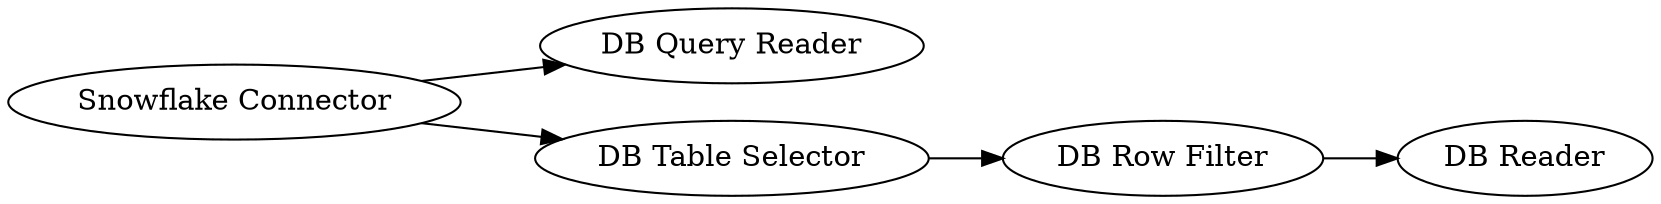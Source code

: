digraph {
	138 -> 142
	143 -> 140
	143 -> 139
	139 -> 138
	139 [label="DB Table Selector"]
	140 [label="DB Query Reader"]
	143 [label="Snowflake Connector"]
	142 [label="DB Reader"]
	138 [label="DB Row Filter"]
	rankdir=LR
}
